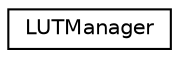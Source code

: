 digraph "Graphical Class Hierarchy"
{
 // LATEX_PDF_SIZE
  edge [fontname="Helvetica",fontsize="10",labelfontname="Helvetica",labelfontsize="10"];
  node [fontname="Helvetica",fontsize="10",shape=record];
  rankdir="LR";
  Node0 [label="LUTManager",height=0.2,width=0.4,color="black", fillcolor="white", style="filled",URL="$classarm__compute_1_1_l_u_t_manager.xhtml",tooltip=" "];
}
